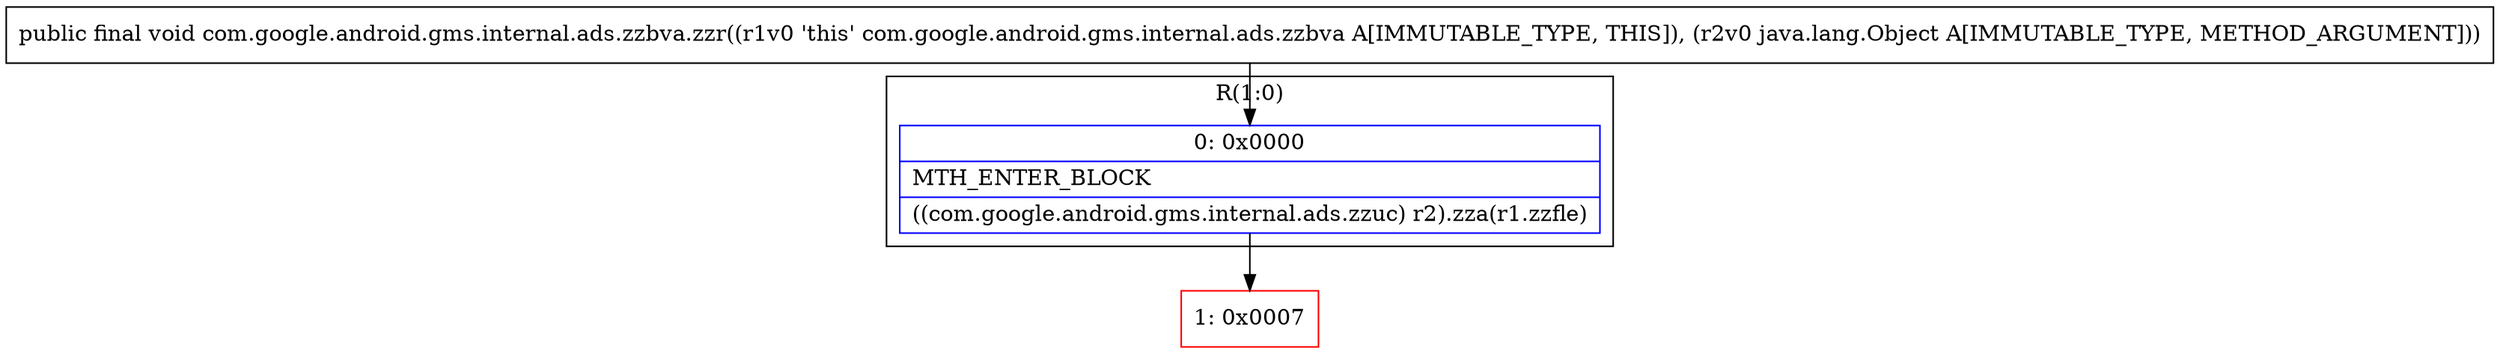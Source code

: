 digraph "CFG forcom.google.android.gms.internal.ads.zzbva.zzr(Ljava\/lang\/Object;)V" {
subgraph cluster_Region_644153925 {
label = "R(1:0)";
node [shape=record,color=blue];
Node_0 [shape=record,label="{0\:\ 0x0000|MTH_ENTER_BLOCK\l|((com.google.android.gms.internal.ads.zzuc) r2).zza(r1.zzfle)\l}"];
}
Node_1 [shape=record,color=red,label="{1\:\ 0x0007}"];
MethodNode[shape=record,label="{public final void com.google.android.gms.internal.ads.zzbva.zzr((r1v0 'this' com.google.android.gms.internal.ads.zzbva A[IMMUTABLE_TYPE, THIS]), (r2v0 java.lang.Object A[IMMUTABLE_TYPE, METHOD_ARGUMENT])) }"];
MethodNode -> Node_0;
Node_0 -> Node_1;
}

